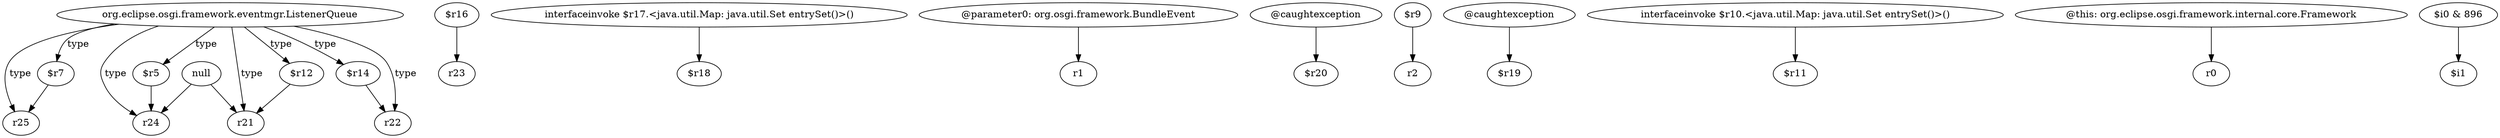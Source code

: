 digraph g {
0[label="org.eclipse.osgi.framework.eventmgr.ListenerQueue"]
1[label="$r5"]
0->1[label="type"]
2[label="$r16"]
3[label="r23"]
2->3[label=""]
4[label="interfaceinvoke $r17.<java.util.Map: java.util.Set entrySet()>()"]
5[label="$r18"]
4->5[label=""]
6[label="@parameter0: org.osgi.framework.BundleEvent"]
7[label="r1"]
6->7[label=""]
8[label="$r7"]
9[label="r25"]
8->9[label=""]
0->8[label="type"]
10[label="@caughtexception"]
11[label="$r20"]
10->11[label=""]
12[label="null"]
13[label="r21"]
12->13[label=""]
14[label="r24"]
12->14[label=""]
15[label="$r12"]
0->15[label="type"]
16[label="$r14"]
0->16[label="type"]
0->9[label="type"]
15->13[label=""]
17[label="r22"]
16->17[label=""]
1->14[label=""]
18[label="$r9"]
19[label="r2"]
18->19[label=""]
20[label="@caughtexception"]
21[label="$r19"]
20->21[label=""]
0->14[label="type"]
22[label="interfaceinvoke $r10.<java.util.Map: java.util.Set entrySet()>()"]
23[label="$r11"]
22->23[label=""]
24[label="@this: org.eclipse.osgi.framework.internal.core.Framework"]
25[label="r0"]
24->25[label=""]
0->17[label="type"]
0->13[label="type"]
26[label="$i0 & 896"]
27[label="$i1"]
26->27[label=""]
}